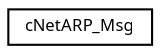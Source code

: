 digraph "Graphical Class Hierarchy"
{
  edge [fontname="Sans",fontsize="8",labelfontname="Sans",labelfontsize="8"];
  node [fontname="Sans",fontsize="8",shape=record];
  rankdir="LR";
  Node1 [label="cNetARP_Msg",height=0.2,width=0.4,color="black", fillcolor="white", style="filled",URL="$classc_net_a_r_p___msg.html"];
}
